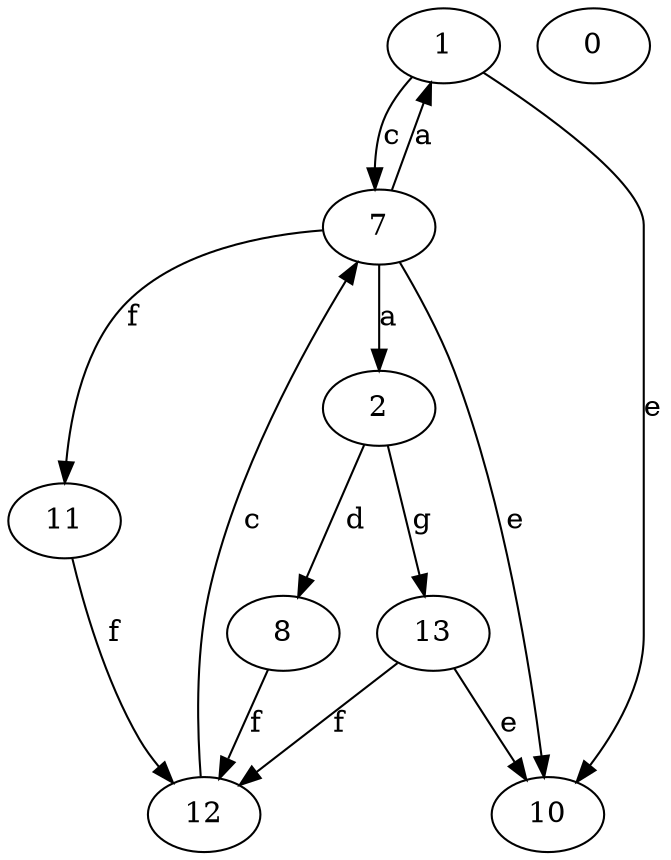strict digraph  {
1;
2;
0;
7;
8;
10;
11;
12;
13;
1 -> 7  [label=c];
1 -> 10  [label=e];
2 -> 8  [label=d];
2 -> 13  [label=g];
7 -> 1  [label=a];
7 -> 2  [label=a];
7 -> 10  [label=e];
7 -> 11  [label=f];
8 -> 12  [label=f];
11 -> 12  [label=f];
12 -> 7  [label=c];
13 -> 10  [label=e];
13 -> 12  [label=f];
}

